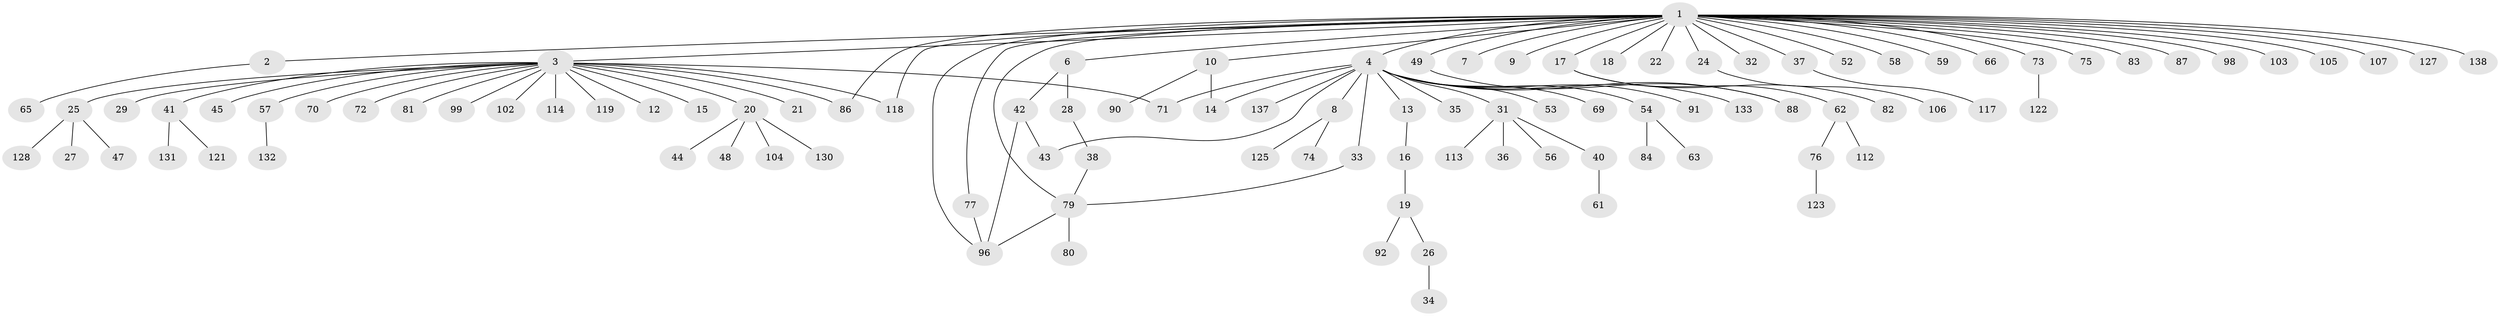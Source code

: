 // original degree distribution, {24: 0.007246376811594203, 2: 0.21014492753623187, 22: 0.007246376811594203, 13: 0.007246376811594203, 12: 0.007246376811594203, 3: 0.09420289855072464, 4: 0.050724637681159424, 5: 0.021739130434782608, 1: 0.5869565217391305, 6: 0.007246376811594203}
// Generated by graph-tools (version 1.1) at 2025/41/03/06/25 10:41:47]
// undirected, 103 vertices, 113 edges
graph export_dot {
graph [start="1"]
  node [color=gray90,style=filled];
  1 [super="+5"];
  2;
  3 [super="+46"];
  4 [super="+11"];
  6;
  7 [super="+97"];
  8 [super="+68"];
  9 [super="+67"];
  10 [super="+124"];
  12;
  13;
  14 [super="+110"];
  15;
  16 [super="+23"];
  17 [super="+60"];
  18;
  19 [super="+111"];
  20 [super="+30"];
  21 [super="+50"];
  22;
  24;
  25 [super="+64"];
  26 [super="+39"];
  27;
  28 [super="+51"];
  29;
  31 [super="+55"];
  32;
  33;
  34;
  35;
  36;
  37;
  38;
  40;
  41 [super="+89"];
  42 [super="+129"];
  43;
  44 [super="+100"];
  45;
  47;
  48;
  49 [super="+93"];
  52;
  53;
  54 [super="+120"];
  56;
  57 [super="+94"];
  58;
  59;
  61 [super="+134"];
  62 [super="+116"];
  63;
  65 [super="+101"];
  66;
  69 [super="+78"];
  70;
  71 [super="+108"];
  72;
  73 [super="+126"];
  74;
  75 [super="+85"];
  76;
  77 [super="+115"];
  79 [super="+135"];
  80;
  81 [super="+95"];
  82;
  83;
  84;
  86;
  87;
  88;
  90;
  91;
  92;
  96;
  98;
  99;
  102;
  103;
  104;
  105;
  106 [super="+109"];
  107;
  112;
  113;
  114;
  117;
  118 [super="+136"];
  119;
  121;
  122;
  123;
  125;
  127;
  128;
  130;
  131;
  132;
  133;
  137;
  138;
  1 -- 2;
  1 -- 3 [weight=2];
  1 -- 4;
  1 -- 9;
  1 -- 17;
  1 -- 18;
  1 -- 22;
  1 -- 24;
  1 -- 32;
  1 -- 49;
  1 -- 52;
  1 -- 58;
  1 -- 66;
  1 -- 73;
  1 -- 75;
  1 -- 83;
  1 -- 86;
  1 -- 87;
  1 -- 98;
  1 -- 107;
  1 -- 118;
  1 -- 138;
  1 -- 96;
  1 -- 37;
  1 -- 6;
  1 -- 7;
  1 -- 103;
  1 -- 105;
  1 -- 10;
  1 -- 77;
  1 -- 59;
  1 -- 127;
  1 -- 79;
  2 -- 65;
  3 -- 12;
  3 -- 15;
  3 -- 20;
  3 -- 21;
  3 -- 25;
  3 -- 29;
  3 -- 41;
  3 -- 45;
  3 -- 57;
  3 -- 70;
  3 -- 71;
  3 -- 72;
  3 -- 81;
  3 -- 86;
  3 -- 99;
  3 -- 102;
  3 -- 114;
  3 -- 119;
  3 -- 118;
  4 -- 8;
  4 -- 13;
  4 -- 31;
  4 -- 33;
  4 -- 43;
  4 -- 53;
  4 -- 69;
  4 -- 71;
  4 -- 88;
  4 -- 91;
  4 -- 133;
  4 -- 35;
  4 -- 54;
  4 -- 137;
  4 -- 14;
  6 -- 28;
  6 -- 42;
  8 -- 74;
  8 -- 125;
  10 -- 90;
  10 -- 14;
  13 -- 16;
  16 -- 19;
  17 -- 82;
  17 -- 62;
  19 -- 26;
  19 -- 92;
  20 -- 44;
  20 -- 48;
  20 -- 104;
  20 -- 130;
  24 -- 106;
  25 -- 27;
  25 -- 47;
  25 -- 128;
  26 -- 34;
  28 -- 38;
  31 -- 36;
  31 -- 40;
  31 -- 56;
  31 -- 113;
  33 -- 79;
  37 -- 117;
  38 -- 79;
  40 -- 61;
  41 -- 131;
  41 -- 121;
  42 -- 43;
  42 -- 96;
  49 -- 88;
  54 -- 63;
  54 -- 84;
  57 -- 132;
  62 -- 76;
  62 -- 112;
  73 -- 122;
  76 -- 123;
  77 -- 96;
  79 -- 80;
  79 -- 96;
}

